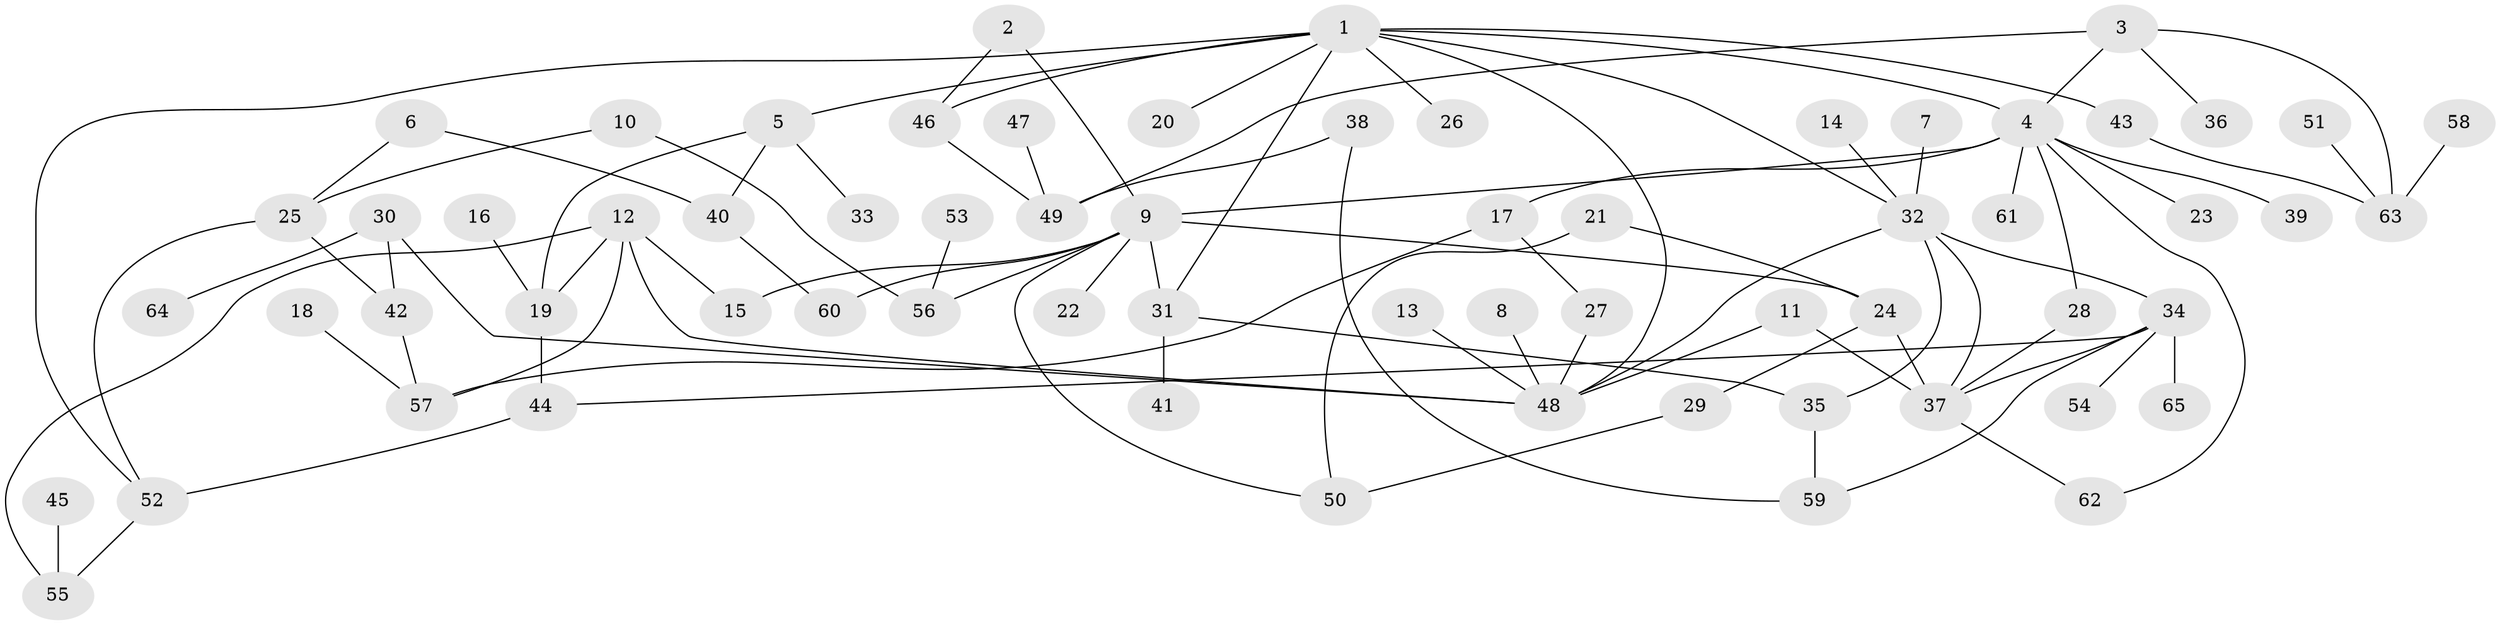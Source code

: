 // original degree distribution, {6: 0.015503875968992248, 9: 0.007751937984496124, 3: 0.23255813953488372, 5: 0.05426356589147287, 2: 0.24031007751937986, 4: 0.06976744186046512, 8: 0.007751937984496124, 7: 0.015503875968992248, 1: 0.35658914728682173}
// Generated by graph-tools (version 1.1) at 2025/49/03/09/25 03:49:27]
// undirected, 65 vertices, 91 edges
graph export_dot {
graph [start="1"]
  node [color=gray90,style=filled];
  1;
  2;
  3;
  4;
  5;
  6;
  7;
  8;
  9;
  10;
  11;
  12;
  13;
  14;
  15;
  16;
  17;
  18;
  19;
  20;
  21;
  22;
  23;
  24;
  25;
  26;
  27;
  28;
  29;
  30;
  31;
  32;
  33;
  34;
  35;
  36;
  37;
  38;
  39;
  40;
  41;
  42;
  43;
  44;
  45;
  46;
  47;
  48;
  49;
  50;
  51;
  52;
  53;
  54;
  55;
  56;
  57;
  58;
  59;
  60;
  61;
  62;
  63;
  64;
  65;
  1 -- 4 [weight=1.0];
  1 -- 5 [weight=1.0];
  1 -- 20 [weight=1.0];
  1 -- 26 [weight=1.0];
  1 -- 31 [weight=1.0];
  1 -- 32 [weight=1.0];
  1 -- 43 [weight=1.0];
  1 -- 46 [weight=1.0];
  1 -- 48 [weight=1.0];
  1 -- 52 [weight=1.0];
  2 -- 9 [weight=1.0];
  2 -- 46 [weight=1.0];
  3 -- 4 [weight=1.0];
  3 -- 36 [weight=1.0];
  3 -- 49 [weight=1.0];
  3 -- 63 [weight=1.0];
  4 -- 9 [weight=1.0];
  4 -- 17 [weight=1.0];
  4 -- 23 [weight=1.0];
  4 -- 28 [weight=1.0];
  4 -- 39 [weight=1.0];
  4 -- 61 [weight=1.0];
  4 -- 62 [weight=1.0];
  5 -- 19 [weight=1.0];
  5 -- 33 [weight=1.0];
  5 -- 40 [weight=1.0];
  6 -- 25 [weight=1.0];
  6 -- 40 [weight=1.0];
  7 -- 32 [weight=1.0];
  8 -- 48 [weight=1.0];
  9 -- 15 [weight=1.0];
  9 -- 22 [weight=1.0];
  9 -- 24 [weight=1.0];
  9 -- 31 [weight=1.0];
  9 -- 50 [weight=1.0];
  9 -- 56 [weight=1.0];
  9 -- 60 [weight=1.0];
  10 -- 25 [weight=1.0];
  10 -- 56 [weight=1.0];
  11 -- 37 [weight=1.0];
  11 -- 48 [weight=1.0];
  12 -- 15 [weight=1.0];
  12 -- 19 [weight=1.0];
  12 -- 48 [weight=1.0];
  12 -- 55 [weight=1.0];
  12 -- 57 [weight=1.0];
  13 -- 48 [weight=1.0];
  14 -- 32 [weight=1.0];
  16 -- 19 [weight=1.0];
  17 -- 27 [weight=1.0];
  17 -- 57 [weight=1.0];
  18 -- 57 [weight=1.0];
  19 -- 44 [weight=1.0];
  21 -- 24 [weight=1.0];
  21 -- 50 [weight=1.0];
  24 -- 29 [weight=1.0];
  24 -- 37 [weight=1.0];
  25 -- 42 [weight=1.0];
  25 -- 52 [weight=1.0];
  27 -- 48 [weight=1.0];
  28 -- 37 [weight=1.0];
  29 -- 50 [weight=1.0];
  30 -- 42 [weight=1.0];
  30 -- 48 [weight=1.0];
  30 -- 64 [weight=1.0];
  31 -- 35 [weight=1.0];
  31 -- 41 [weight=1.0];
  32 -- 34 [weight=1.0];
  32 -- 35 [weight=1.0];
  32 -- 37 [weight=1.0];
  32 -- 48 [weight=1.0];
  34 -- 37 [weight=1.0];
  34 -- 44 [weight=1.0];
  34 -- 54 [weight=1.0];
  34 -- 59 [weight=1.0];
  34 -- 65 [weight=1.0];
  35 -- 59 [weight=1.0];
  37 -- 62 [weight=1.0];
  38 -- 49 [weight=2.0];
  38 -- 59 [weight=1.0];
  40 -- 60 [weight=1.0];
  42 -- 57 [weight=1.0];
  43 -- 63 [weight=1.0];
  44 -- 52 [weight=1.0];
  45 -- 55 [weight=1.0];
  46 -- 49 [weight=1.0];
  47 -- 49 [weight=1.0];
  51 -- 63 [weight=1.0];
  52 -- 55 [weight=1.0];
  53 -- 56 [weight=1.0];
  58 -- 63 [weight=1.0];
}
